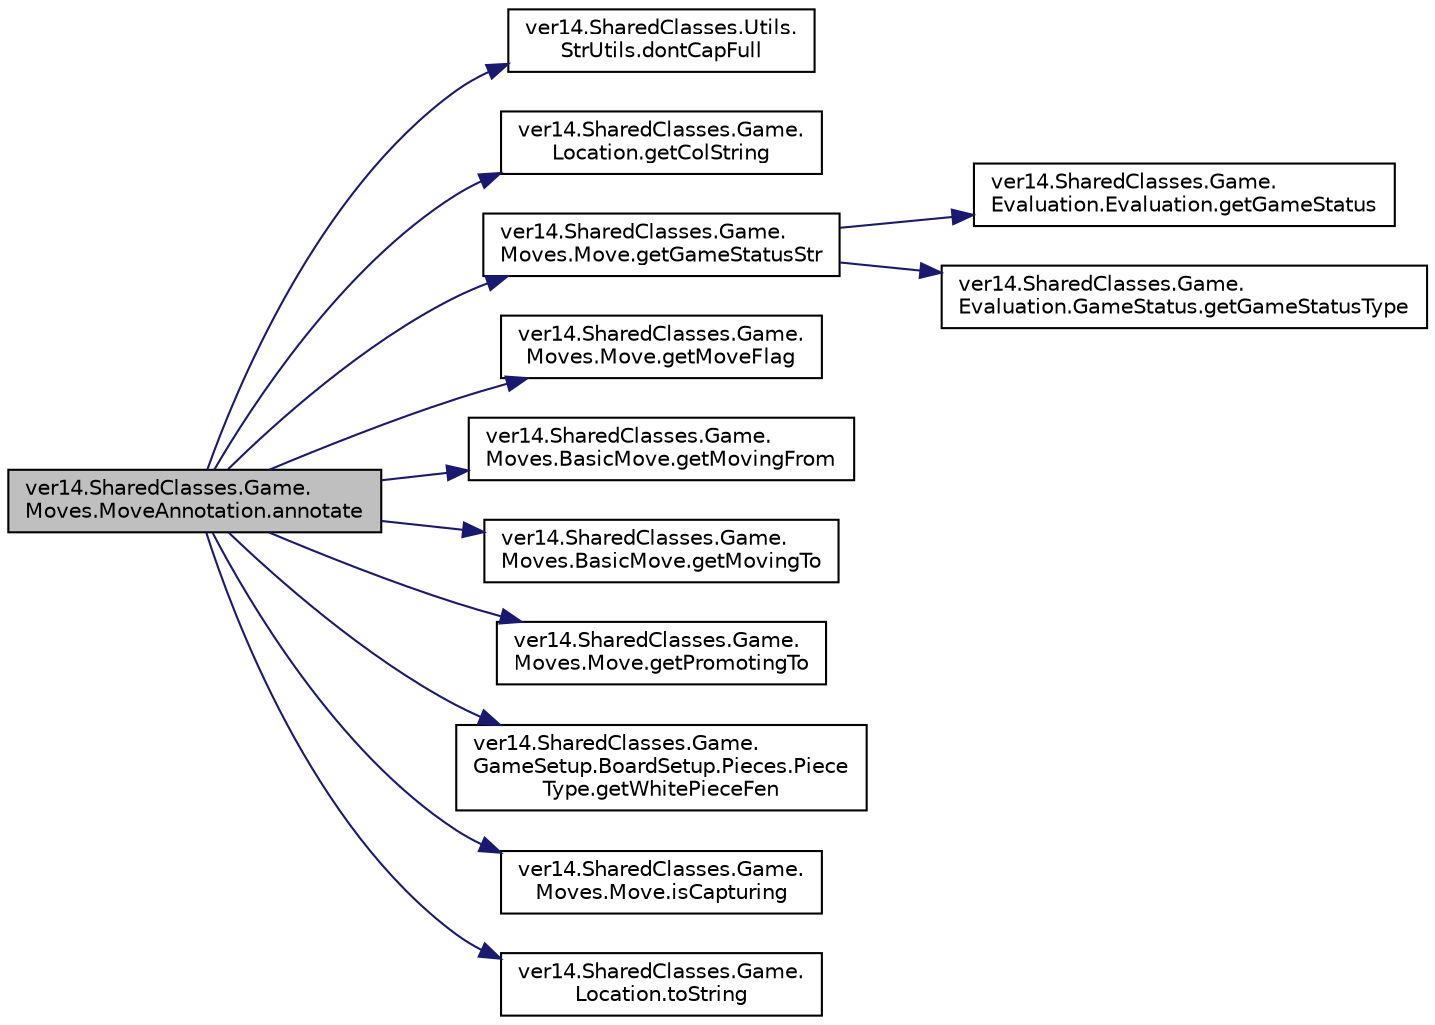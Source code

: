 digraph "ver14.SharedClasses.Game.Moves.MoveAnnotation.annotate"
{
 // LATEX_PDF_SIZE
  edge [fontname="Helvetica",fontsize="10",labelfontname="Helvetica",labelfontsize="10"];
  node [fontname="Helvetica",fontsize="10",shape=record];
  rankdir="LR";
  Node1 [label="ver14.SharedClasses.Game.\lMoves.MoveAnnotation.annotate",height=0.2,width=0.4,color="black", fillcolor="grey75", style="filled", fontcolor="black",tooltip=" "];
  Node1 -> Node2 [color="midnightblue",fontsize="10",style="solid",fontname="Helvetica"];
  Node2 [label="ver14.SharedClasses.Utils.\lStrUtils.dontCapFull",height=0.2,width=0.4,color="black", fillcolor="white", style="filled",URL="$classver14_1_1_shared_classes_1_1_utils_1_1_str_utils.html#a8ff5ddd8605e8ce7f7f1132a9ac7c775",tooltip=" "];
  Node1 -> Node3 [color="midnightblue",fontsize="10",style="solid",fontname="Helvetica"];
  Node3 [label="ver14.SharedClasses.Game.\lLocation.getColString",height=0.2,width=0.4,color="black", fillcolor="white", style="filled",URL="$enumver14_1_1_shared_classes_1_1_game_1_1_location.html#ac8d2855677b22e53c978dd4c1b3f51d1",tooltip=" "];
  Node1 -> Node4 [color="midnightblue",fontsize="10",style="solid",fontname="Helvetica"];
  Node4 [label="ver14.SharedClasses.Game.\lMoves.Move.getGameStatusStr",height=0.2,width=0.4,color="black", fillcolor="white", style="filled",URL="$classver14_1_1_shared_classes_1_1_game_1_1_moves_1_1_move.html#a6f3802d05df5cc311e89deb5491fc15d",tooltip=" "];
  Node4 -> Node5 [color="midnightblue",fontsize="10",style="solid",fontname="Helvetica"];
  Node5 [label="ver14.SharedClasses.Game.\lEvaluation.Evaluation.getGameStatus",height=0.2,width=0.4,color="black", fillcolor="white", style="filled",URL="$classver14_1_1_shared_classes_1_1_game_1_1_evaluation_1_1_evaluation.html#a5b96f15f0ba54d1e61a3aab14cf98c98",tooltip=" "];
  Node4 -> Node6 [color="midnightblue",fontsize="10",style="solid",fontname="Helvetica"];
  Node6 [label="ver14.SharedClasses.Game.\lEvaluation.GameStatus.getGameStatusType",height=0.2,width=0.4,color="black", fillcolor="white", style="filled",URL="$classver14_1_1_shared_classes_1_1_game_1_1_evaluation_1_1_game_status.html#a0eed1b4f49c2fdb8983fd4290ac85ff7",tooltip=" "];
  Node1 -> Node7 [color="midnightblue",fontsize="10",style="solid",fontname="Helvetica"];
  Node7 [label="ver14.SharedClasses.Game.\lMoves.Move.getMoveFlag",height=0.2,width=0.4,color="black", fillcolor="white", style="filled",URL="$classver14_1_1_shared_classes_1_1_game_1_1_moves_1_1_move.html#a687d1729f1f27e3e4fa116065c85f0c1",tooltip=" "];
  Node1 -> Node8 [color="midnightblue",fontsize="10",style="solid",fontname="Helvetica"];
  Node8 [label="ver14.SharedClasses.Game.\lMoves.BasicMove.getMovingFrom",height=0.2,width=0.4,color="black", fillcolor="white", style="filled",URL="$classver14_1_1_shared_classes_1_1_game_1_1_moves_1_1_basic_move.html#a2cb3d549901431ca5202d7687564fb15",tooltip=" "];
  Node1 -> Node9 [color="midnightblue",fontsize="10",style="solid",fontname="Helvetica"];
  Node9 [label="ver14.SharedClasses.Game.\lMoves.BasicMove.getMovingTo",height=0.2,width=0.4,color="black", fillcolor="white", style="filled",URL="$classver14_1_1_shared_classes_1_1_game_1_1_moves_1_1_basic_move.html#a4c1bfef02d067997929f0edc357fb1b6",tooltip=" "];
  Node1 -> Node10 [color="midnightblue",fontsize="10",style="solid",fontname="Helvetica"];
  Node10 [label="ver14.SharedClasses.Game.\lMoves.Move.getPromotingTo",height=0.2,width=0.4,color="black", fillcolor="white", style="filled",URL="$classver14_1_1_shared_classes_1_1_game_1_1_moves_1_1_move.html#ad62333c641ec52b605b5dccbeeb93241",tooltip=" "];
  Node1 -> Node11 [color="midnightblue",fontsize="10",style="solid",fontname="Helvetica"];
  Node11 [label="ver14.SharedClasses.Game.\lGameSetup.BoardSetup.Pieces.Piece\lType.getWhitePieceFen",height=0.2,width=0.4,color="black", fillcolor="white", style="filled",URL="$enumver14_1_1_shared_classes_1_1_game_1_1_game_setup_1_1_board_setup_1_1_pieces_1_1_piece_type.html#ad66eff70e84b8c1aade7c8d74b97a26d",tooltip=" "];
  Node1 -> Node12 [color="midnightblue",fontsize="10",style="solid",fontname="Helvetica"];
  Node12 [label="ver14.SharedClasses.Game.\lMoves.Move.isCapturing",height=0.2,width=0.4,color="black", fillcolor="white", style="filled",URL="$classver14_1_1_shared_classes_1_1_game_1_1_moves_1_1_move.html#a12e2c219e3c7757bb805c6d68fecf327",tooltip=" "];
  Node1 -> Node13 [color="midnightblue",fontsize="10",style="solid",fontname="Helvetica"];
  Node13 [label="ver14.SharedClasses.Game.\lLocation.toString",height=0.2,width=0.4,color="black", fillcolor="white", style="filled",URL="$enumver14_1_1_shared_classes_1_1_game_1_1_location.html#ac4fc87304b1cb709a31d5bd7bb59b485",tooltip=" "];
}
